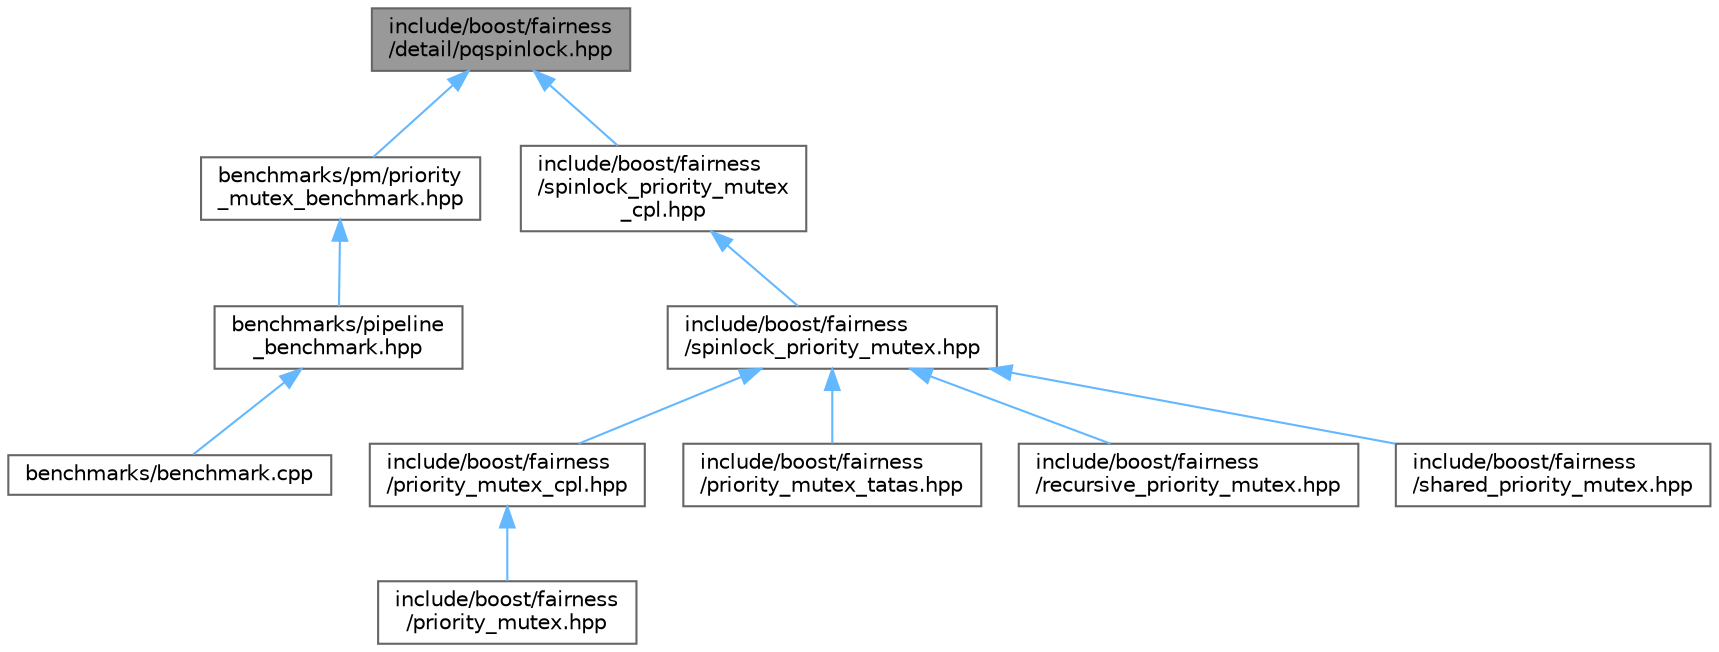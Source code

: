 digraph "include/boost/fairness/detail/pqspinlock.hpp"
{
 // LATEX_PDF_SIZE
  bgcolor="transparent";
  edge [fontname=Helvetica,fontsize=10,labelfontname=Helvetica,labelfontsize=10];
  node [fontname=Helvetica,fontsize=10,shape=box,height=0.2,width=0.4];
  Node1 [id="Node000001",label="include/boost/fairness\l/detail/pqspinlock.hpp",height=0.2,width=0.4,color="gray40", fillcolor="grey60", style="filled", fontcolor="black",tooltip="This file contains the implementation of a priority qlock."];
  Node1 -> Node2 [id="edge1_Node000001_Node000002",dir="back",color="steelblue1",style="solid",tooltip=" "];
  Node2 [id="Node000002",label="benchmarks/pm/priority\l_mutex_benchmark.hpp",height=0.2,width=0.4,color="grey40", fillcolor="white", style="filled",URL="$priority__mutex__benchmark_8hpp.html",tooltip="Alias priority_mutex_benchmark."];
  Node2 -> Node3 [id="edge2_Node000002_Node000003",dir="back",color="steelblue1",style="solid",tooltip=" "];
  Node3 [id="Node000003",label="benchmarks/pipeline\l_benchmark.hpp",height=0.2,width=0.4,color="grey40", fillcolor="white", style="filled",URL="$pipeline__benchmark_8hpp.html",tooltip="Alias pipeline_benchmark."];
  Node3 -> Node4 [id="edge3_Node000003_Node000004",dir="back",color="steelblue1",style="solid",tooltip=" "];
  Node4 [id="Node000004",label="benchmarks/benchmark.cpp",height=0.2,width=0.4,color="grey40", fillcolor="white", style="filled",URL="$benchmark_8cpp.html",tooltip="Alias benchmark."];
  Node1 -> Node5 [id="edge4_Node000001_Node000005",dir="back",color="steelblue1",style="solid",tooltip=" "];
  Node5 [id="Node000005",label="include/boost/fairness\l/spinlock_priority_mutex\l_cpl.hpp",height=0.2,width=0.4,color="grey40", fillcolor="white", style="filled",URL="$spinlock__priority__mutex__cpl_8hpp.html",tooltip="This file contains the implementation of the spinlock_priority_mutex based on a scalable list base al..."];
  Node5 -> Node6 [id="edge5_Node000005_Node000006",dir="back",color="steelblue1",style="solid",tooltip=" "];
  Node6 [id="Node000006",label="include/boost/fairness\l/spinlock_priority_mutex.hpp",height=0.2,width=0.4,color="grey40", fillcolor="white", style="filled",URL="$spinlock__priority__mutex_8hpp.html",tooltip="This file contains the implementation of the spinlock_priority_mutex based on a scalable list base al..."];
  Node6 -> Node7 [id="edge6_Node000006_Node000007",dir="back",color="steelblue1",style="solid",tooltip=" "];
  Node7 [id="Node000007",label="include/boost/fairness\l/priority_mutex_cpl.hpp",height=0.2,width=0.4,color="grey40", fillcolor="white", style="filled",URL="$priority__mutex__cpl_8hpp.html",tooltip=" "];
  Node7 -> Node8 [id="edge7_Node000007_Node000008",dir="back",color="steelblue1",style="solid",tooltip=" "];
  Node8 [id="Node000008",label="include/boost/fairness\l/priority_mutex.hpp",height=0.2,width=0.4,color="grey40", fillcolor="white", style="filled",URL="$priority__mutex_8hpp.html",tooltip="This file contains the implementation of the priority_mutex."];
  Node6 -> Node9 [id="edge8_Node000006_Node000009",dir="back",color="steelblue1",style="solid",tooltip=" "];
  Node9 [id="Node000009",label="include/boost/fairness\l/priority_mutex_tatas.hpp",height=0.2,width=0.4,color="grey40", fillcolor="white", style="filled",URL="$priority__mutex__tatas_8hpp.html",tooltip=" "];
  Node6 -> Node10 [id="edge9_Node000006_Node000010",dir="back",color="steelblue1",style="solid",tooltip=" "];
  Node10 [id="Node000010",label="include/boost/fairness\l/recursive_priority_mutex.hpp",height=0.2,width=0.4,color="grey40", fillcolor="white", style="filled",URL="$recursive__priority__mutex_8hpp.html",tooltip="This file contains the implementation of the recursive_priority_mutex."];
  Node6 -> Node11 [id="edge10_Node000006_Node000011",dir="back",color="steelblue1",style="solid",tooltip=" "];
  Node11 [id="Node000011",label="include/boost/fairness\l/shared_priority_mutex.hpp",height=0.2,width=0.4,color="grey40", fillcolor="white", style="filled",URL="$shared__priority__mutex_8hpp.html",tooltip="This file contains the implementation of the shared_priority_mutex."];
}
